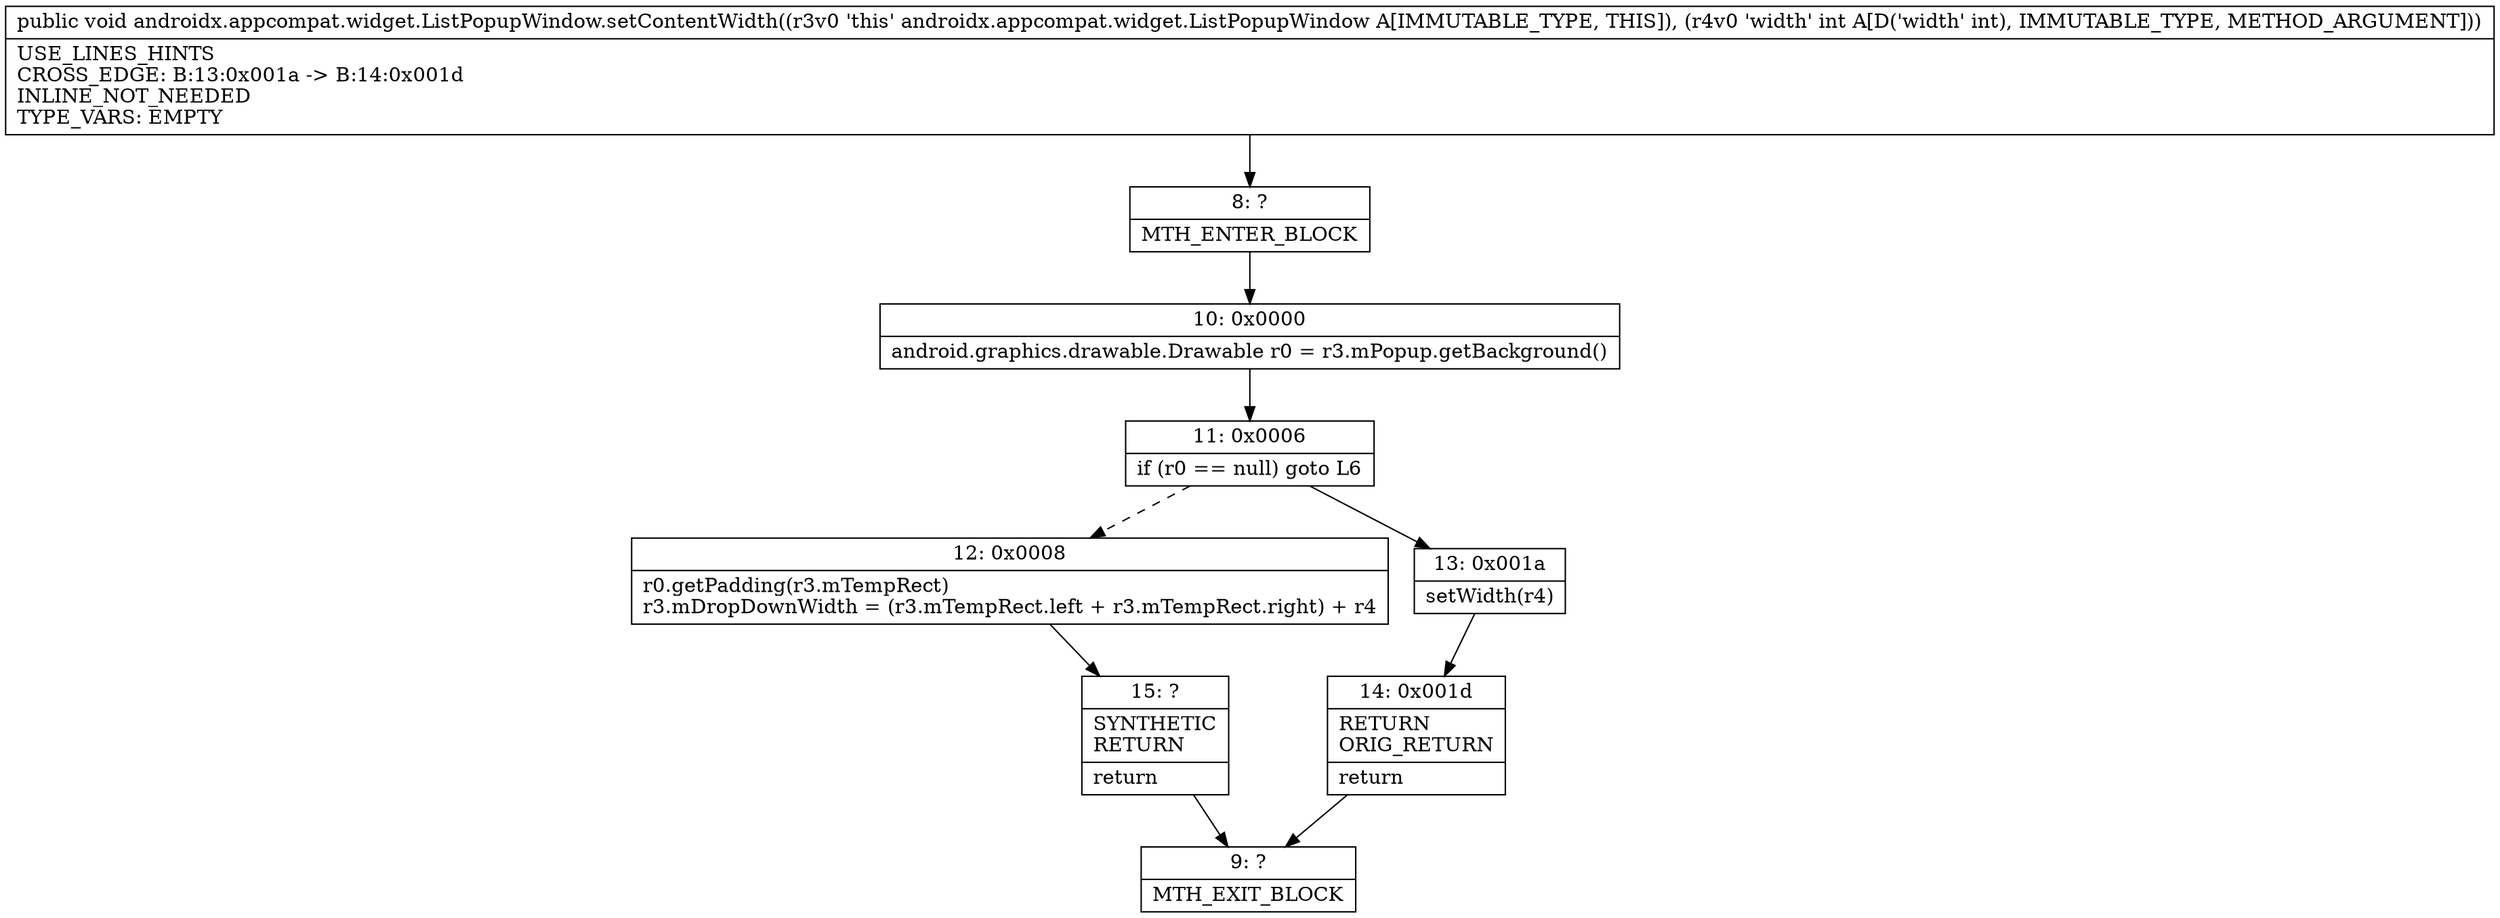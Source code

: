 digraph "CFG forandroidx.appcompat.widget.ListPopupWindow.setContentWidth(I)V" {
Node_8 [shape=record,label="{8\:\ ?|MTH_ENTER_BLOCK\l}"];
Node_10 [shape=record,label="{10\:\ 0x0000|android.graphics.drawable.Drawable r0 = r3.mPopup.getBackground()\l}"];
Node_11 [shape=record,label="{11\:\ 0x0006|if (r0 == null) goto L6\l}"];
Node_12 [shape=record,label="{12\:\ 0x0008|r0.getPadding(r3.mTempRect)\lr3.mDropDownWidth = (r3.mTempRect.left + r3.mTempRect.right) + r4\l}"];
Node_15 [shape=record,label="{15\:\ ?|SYNTHETIC\lRETURN\l|return\l}"];
Node_9 [shape=record,label="{9\:\ ?|MTH_EXIT_BLOCK\l}"];
Node_13 [shape=record,label="{13\:\ 0x001a|setWidth(r4)\l}"];
Node_14 [shape=record,label="{14\:\ 0x001d|RETURN\lORIG_RETURN\l|return\l}"];
MethodNode[shape=record,label="{public void androidx.appcompat.widget.ListPopupWindow.setContentWidth((r3v0 'this' androidx.appcompat.widget.ListPopupWindow A[IMMUTABLE_TYPE, THIS]), (r4v0 'width' int A[D('width' int), IMMUTABLE_TYPE, METHOD_ARGUMENT]))  | USE_LINES_HINTS\lCROSS_EDGE: B:13:0x001a \-\> B:14:0x001d\lINLINE_NOT_NEEDED\lTYPE_VARS: EMPTY\l}"];
MethodNode -> Node_8;Node_8 -> Node_10;
Node_10 -> Node_11;
Node_11 -> Node_12[style=dashed];
Node_11 -> Node_13;
Node_12 -> Node_15;
Node_15 -> Node_9;
Node_13 -> Node_14;
Node_14 -> Node_9;
}

